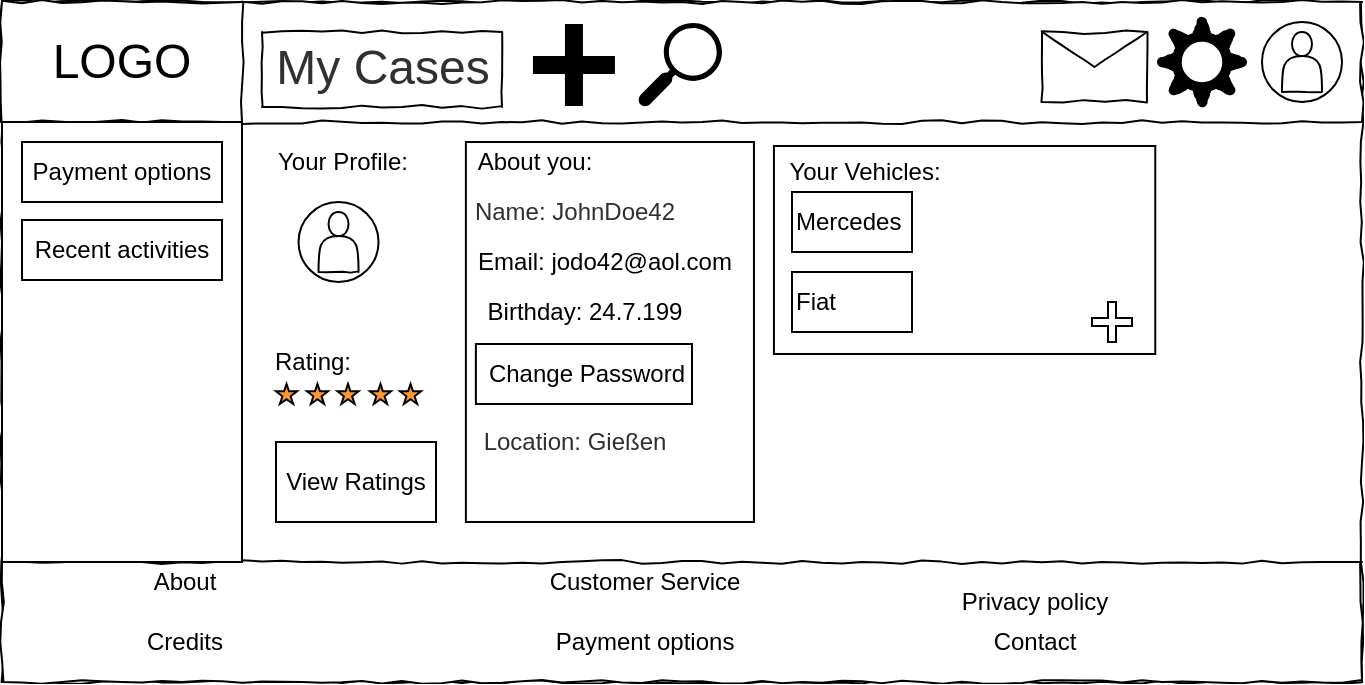 <mxfile version="15.9.1" type="device" pages="2"><diagram id="HVh5UPqleWFeSM7jhtmG" name="Page-1"><mxGraphModel dx="1038" dy="495" grid="1" gridSize="10" guides="1" tooltips="1" connect="1" arrows="1" fold="1" page="1" pageScale="1" pageWidth="827" pageHeight="1169" math="0" shadow="0"><root><mxCell id="0"/><mxCell id="1" parent="0"/><mxCell id="I1heIzfN9LkXMSvRQ3c--2" value="" style="rounded=0;whiteSpace=wrap;html=1;comic=1;" parent="1" vertex="1"><mxGeometry x="80" y="70" width="680" height="340" as="geometry"/></mxCell><mxCell id="I1heIzfN9LkXMSvRQ3c--3" value="" style="rounded=0;whiteSpace=wrap;html=1;comic=1;" parent="1" vertex="1"><mxGeometry x="80" y="70" width="680" height="60" as="geometry"/></mxCell><mxCell id="I1heIzfN9LkXMSvRQ3c--4" value="&lt;font style=&quot;font-size: 24px&quot;&gt;LOGO&lt;/font&gt;" style="rounded=0;whiteSpace=wrap;html=1;comic=1;" parent="1" vertex="1"><mxGeometry x="80" y="70" width="120" height="60" as="geometry"/></mxCell><mxCell id="I1heIzfN9LkXMSvRQ3c--5" value="" style="ellipse;whiteSpace=wrap;html=1;aspect=fixed;comic=1;fontSize=24;" parent="1" vertex="1"><mxGeometry x="710" y="80" width="40" height="40" as="geometry"/></mxCell><mxCell id="I1heIzfN9LkXMSvRQ3c--6" value="" style="shape=actor;whiteSpace=wrap;html=1;comic=1;fontSize=24;fontColor=#FFFFFF;" parent="1" vertex="1"><mxGeometry x="720" y="85" width="20" height="30" as="geometry"/></mxCell><mxCell id="I1heIzfN9LkXMSvRQ3c--7" value="" style="shape=message;html=1;whiteSpace=wrap;html=1;outlineConnect=0;comic=1;fontSize=24;fontColor=#FFFFFF;" parent="1" vertex="1"><mxGeometry x="600" y="85" width="52.49" height="35" as="geometry"/></mxCell><mxCell id="I1heIzfN9LkXMSvRQ3c--8" value="" style="verticalLabelPosition=bottom;verticalAlign=top;html=1;shape=mxgraph.basic.sun;comic=1;fontSize=24;fontColor=#FFFFFF;strokeWidth=5;" parent="1" vertex="1"><mxGeometry x="660" y="80" width="40" height="40" as="geometry"/></mxCell><mxCell id="I1heIzfN9LkXMSvRQ3c--11" value="" style="rounded=0;whiteSpace=wrap;html=1;comic=1;fontSize=12;" parent="1" vertex="1"><mxGeometry x="80" y="350" width="680" height="60" as="geometry"/></mxCell><mxCell id="I1heIzfN9LkXMSvRQ3c--12" value="About" style="text;html=1;resizable=0;autosize=1;align=center;verticalAlign=middle;points=[];fillColor=none;strokeColor=none;rounded=0;comic=1;fontSize=12;" parent="1" vertex="1"><mxGeometry x="145.97" y="350" width="50" height="20" as="geometry"/></mxCell><mxCell id="I1heIzfN9LkXMSvRQ3c--13" value="Credits" style="text;html=1;resizable=0;autosize=1;align=center;verticalAlign=middle;points=[];fillColor=none;strokeColor=none;rounded=0;comic=1;fontSize=12;" parent="1" vertex="1"><mxGeometry x="145.97" y="380" width="50" height="20" as="geometry"/></mxCell><mxCell id="I1heIzfN9LkXMSvRQ3c--14" value="Customer Service" style="text;html=1;resizable=0;autosize=1;align=center;verticalAlign=middle;points=[];fillColor=none;strokeColor=none;rounded=0;comic=1;fontSize=12;" parent="1" vertex="1"><mxGeometry x="345.97" y="350" width="110" height="20" as="geometry"/></mxCell><mxCell id="I1heIzfN9LkXMSvRQ3c--15" value="Payment options" style="text;html=1;resizable=0;autosize=1;align=center;verticalAlign=middle;points=[];fillColor=none;strokeColor=none;rounded=0;comic=1;fontSize=12;" parent="1" vertex="1"><mxGeometry x="350.97" y="380" width="100" height="20" as="geometry"/></mxCell><mxCell id="I1heIzfN9LkXMSvRQ3c--16" value="Privacy policy" style="text;html=1;resizable=0;autosize=1;align=center;verticalAlign=middle;points=[];fillColor=none;strokeColor=none;rounded=0;comic=1;fontSize=12;" parent="1" vertex="1"><mxGeometry x="550.97" y="360" width="90" height="20" as="geometry"/></mxCell><mxCell id="I1heIzfN9LkXMSvRQ3c--17" value="Contact" style="text;html=1;resizable=0;autosize=1;align=center;verticalAlign=middle;points=[];fillColor=none;strokeColor=none;rounded=0;comic=1;fontSize=12;" parent="1" vertex="1"><mxGeometry x="565.97" y="380" width="60" height="20" as="geometry"/></mxCell><mxCell id="I1heIzfN9LkXMSvRQ3c--18" value="" style="rounded=0;whiteSpace=wrap;html=1;labelBackgroundColor=none;comic=1;fontSize=24;fontColor=#303030;strokeWidth=1;" parent="1" vertex="1"><mxGeometry x="210" y="85" width="120" height="37.5" as="geometry"/></mxCell><mxCell id="I1heIzfN9LkXMSvRQ3c--19" value="&lt;font style=&quot;font-size: 24px&quot;&gt;My Cases&lt;/font&gt;" style="text;html=1;resizable=0;autosize=1;align=center;verticalAlign=middle;points=[];fillColor=none;strokeColor=none;rounded=0;labelBackgroundColor=none;comic=1;fontSize=12;fontColor=#303030;" parent="1" vertex="1"><mxGeometry x="210" y="92.5" width="120" height="20" as="geometry"/></mxCell><mxCell id="I1heIzfN9LkXMSvRQ3c--20" value="" style="ellipse;whiteSpace=wrap;html=1;aspect=fixed;comic=1;fontSize=24;" parent="1" vertex="1"><mxGeometry x="228.27" y="170" width="40" height="40" as="geometry"/></mxCell><mxCell id="I1heIzfN9LkXMSvRQ3c--21" value="" style="shape=actor;whiteSpace=wrap;html=1;comic=1;fontSize=24;fontColor=#FFFFFF;" parent="1" vertex="1"><mxGeometry x="238.27" y="175" width="20" height="30" as="geometry"/></mxCell><mxCell id="I1heIzfN9LkXMSvRQ3c--24" value="&lt;div align=&quot;left&quot;&gt;&lt;br&gt;&lt;/div&gt;&lt;div align=&quot;left&quot;&gt;&lt;br&gt;&lt;/div&gt;&lt;div align=&quot;left&quot;&gt;&lt;br&gt;&lt;/div&gt;" style="rounded=0;whiteSpace=wrap;html=1;align=left;" parent="1" vertex="1"><mxGeometry x="465.97" y="142" width="190.67" height="104" as="geometry"/></mxCell><mxCell id="I1heIzfN9LkXMSvRQ3c--29" value="Rating:" style="text;html=1;resizable=0;autosize=1;align=center;verticalAlign=middle;points=[];fillColor=none;strokeColor=none;rounded=0;" parent="1" vertex="1"><mxGeometry x="210" y="240" width="50" height="20" as="geometry"/></mxCell><mxCell id="I1heIzfN9LkXMSvRQ3c--30" value="" style="verticalLabelPosition=bottom;verticalAlign=top;html=1;shape=mxgraph.basic.star;fillColor=#FF9933;strokeColor=#000000;" parent="1" vertex="1"><mxGeometry x="217" y="261" width="10.53" height="10" as="geometry"/></mxCell><mxCell id="I1heIzfN9LkXMSvRQ3c--31" value="" style="verticalLabelPosition=bottom;verticalAlign=top;html=1;shape=mxgraph.basic.star;fillColor=#FF9933;" parent="1" vertex="1"><mxGeometry x="279" y="261" width="10.53" height="10" as="geometry"/></mxCell><mxCell id="I1heIzfN9LkXMSvRQ3c--32" value="" style="verticalLabelPosition=bottom;verticalAlign=top;html=1;shape=mxgraph.basic.star;fillColor=#FF9933;strokeColor=#000000;" parent="1" vertex="1"><mxGeometry x="232.47" y="261" width="10.53" height="10" as="geometry"/></mxCell><mxCell id="I1heIzfN9LkXMSvRQ3c--33" value="" style="verticalLabelPosition=bottom;verticalAlign=top;html=1;shape=mxgraph.basic.star;fillColor=#FF9933;strokeColor=#000000;" parent="1" vertex="1"><mxGeometry x="247.74" y="261" width="10.53" height="10" as="geometry"/></mxCell><mxCell id="I1heIzfN9LkXMSvRQ3c--34" value="" style="verticalLabelPosition=bottom;verticalAlign=top;html=1;shape=mxgraph.basic.star;fillColor=#FF9933;strokeColor=#000000;" parent="1" vertex="1"><mxGeometry x="263.97" y="261" width="10.53" height="10" as="geometry"/></mxCell><mxCell id="I1heIzfN9LkXMSvRQ3c--36" value="Your Profile:" style="text;html=1;resizable=0;autosize=1;align=center;verticalAlign=middle;points=[];fillColor=none;strokeColor=none;rounded=0;" parent="1" vertex="1"><mxGeometry x="210" y="140" width="80" height="20" as="geometry"/></mxCell><mxCell id="I1heIzfN9LkXMSvRQ3c--37" value="View Ratings" style="rounded=0;whiteSpace=wrap;html=1;fillColor=#FFFFFF;" parent="1" vertex="1"><mxGeometry x="217" y="290" width="80" height="40" as="geometry"/></mxCell><mxCell id="I1heIzfN9LkXMSvRQ3c--39" value="" style="rounded=0;whiteSpace=wrap;html=1;fillColor=#FFFFFF;" parent="1" vertex="1"><mxGeometry x="311.94" y="140" width="144.03" height="190" as="geometry"/></mxCell><mxCell id="I1heIzfN9LkXMSvRQ3c--41" value="About you:" style="text;html=1;resizable=0;autosize=1;align=center;verticalAlign=middle;points=[];fillColor=none;strokeColor=none;rounded=0;" parent="1" vertex="1"><mxGeometry x="310.97" y="140" width="70" height="20" as="geometry"/></mxCell><mxCell id="I1heIzfN9LkXMSvRQ3c--10" value="Name: JohnDoe42" style="text;html=1;resizable=0;autosize=1;align=center;verticalAlign=middle;points=[];fillColor=none;strokeColor=none;rounded=0;labelBackgroundColor=none;comic=1;fontSize=12;fontColor=#303030;" parent="1" vertex="1"><mxGeometry x="310.97" y="165" width="110" height="20" as="geometry"/></mxCell><mxCell id="I1heIzfN9LkXMSvRQ3c--38" value="Location: Gießen" style="text;html=1;resizable=0;autosize=1;align=center;verticalAlign=middle;points=[];fillColor=none;strokeColor=none;rounded=0;labelBackgroundColor=none;comic=1;fontSize=12;fontColor=#303030;" parent="1" vertex="1"><mxGeometry x="315.97" y="280" width="100" height="20" as="geometry"/></mxCell><mxCell id="I1heIzfN9LkXMSvRQ3c--42" value="Email: jodo42@aol.com" style="text;html=1;resizable=0;autosize=1;align=center;verticalAlign=middle;points=[];fillColor=none;strokeColor=none;rounded=0;" parent="1" vertex="1"><mxGeometry x="310.97" y="190" width="140" height="20" as="geometry"/></mxCell><mxCell id="I1heIzfN9LkXMSvRQ3c--43" value="Birthday: 24.7.199" style="text;html=1;resizable=0;autosize=1;align=center;verticalAlign=middle;points=[];fillColor=none;strokeColor=none;rounded=0;" parent="1" vertex="1"><mxGeometry x="310.97" y="215" width="120" height="20" as="geometry"/></mxCell><mxCell id="I1heIzfN9LkXMSvRQ3c--45" value="" style="rounded=0;whiteSpace=wrap;html=1;fillColor=#FFFFFF;" parent="1" vertex="1"><mxGeometry x="316.94" y="241" width="108.06" height="30" as="geometry"/></mxCell><mxCell id="I1heIzfN9LkXMSvRQ3c--46" value="Change Password" style="text;html=1;resizable=0;autosize=1;align=center;verticalAlign=middle;points=[];fillColor=none;strokeColor=none;rounded=0;" parent="1" vertex="1"><mxGeometry x="316.94" y="246" width="110" height="20" as="geometry"/></mxCell><mxCell id="I1heIzfN9LkXMSvRQ3c--51" value="Your Vehicles:" style="text;html=1;resizable=0;autosize=1;align=center;verticalAlign=middle;points=[];fillColor=none;strokeColor=none;rounded=0;" parent="1" vertex="1"><mxGeometry x="465.97" y="145" width="90" height="20" as="geometry"/></mxCell><mxCell id="I1heIzfN9LkXMSvRQ3c--52" value="Mercedes" style="rounded=0;whiteSpace=wrap;html=1;fillColor=#FFFFFF;align=left;" parent="1" vertex="1"><mxGeometry x="475" y="165" width="60" height="30" as="geometry"/></mxCell><mxCell id="I1heIzfN9LkXMSvRQ3c--53" value="Fiat" style="rounded=0;whiteSpace=wrap;html=1;fillColor=#FFFFFF;align=left;" parent="1" vertex="1"><mxGeometry x="475" y="205" width="60" height="30" as="geometry"/></mxCell><mxCell id="I1heIzfN9LkXMSvRQ3c--56" value="" style="shape=cross;whiteSpace=wrap;html=1;strokeWidth=1;fillColor=#FFFFFF;" parent="1" vertex="1"><mxGeometry x="625" y="220" width="20" height="20" as="geometry"/></mxCell><mxCell id="I1heIzfN9LkXMSvRQ3c--59" value="" style="rounded=0;whiteSpace=wrap;html=1;strokeWidth=1;fillColor=#FFFFFF;" parent="1" vertex="1"><mxGeometry x="80" y="130" width="120" height="220" as="geometry"/></mxCell><mxCell id="I1heIzfN9LkXMSvRQ3c--47" value="Payment options" style="rounded=0;whiteSpace=wrap;html=1;fillColor=#FFFFFF;" parent="1" vertex="1"><mxGeometry x="90" y="140" width="100" height="30" as="geometry"/></mxCell><mxCell id="I1heIzfN9LkXMSvRQ3c--48" value="Recent activities" style="rounded=0;whiteSpace=wrap;html=1;fillColor=#FFFFFF;" parent="1" vertex="1"><mxGeometry x="90" y="179" width="100" height="30" as="geometry"/></mxCell><mxCell id="QVUMBKBqsnXRL7ODoNNF-1" value="" style="shape=cross;whiteSpace=wrap;html=1;fillColor=#000000;" vertex="1" parent="1"><mxGeometry x="345.97" y="81.5" width="40" height="40" as="geometry"/></mxCell><mxCell id="QVUMBKBqsnXRL7ODoNNF-2" value="" style="sketch=0;pointerEvents=1;shadow=0;dashed=0;html=1;strokeColor=none;fillColor=#000000;labelPosition=center;verticalLabelPosition=bottom;verticalAlign=top;outlineConnect=0;align=center;shape=mxgraph.office.concepts.search;portConstraintRotation=0;comic=0;" vertex="1" parent="1"><mxGeometry x="398" y="80.5" width="42" height="42" as="geometry"/></mxCell><mxCell id="QVUMBKBqsnXRL7ODoNNF-3" value="" style="shape=image;html=1;verticalAlign=top;verticalLabelPosition=bottom;labelBackgroundColor=#ffffff;imageAspect=0;aspect=fixed;image=https://cdn4.iconfinder.com/data/icons/essential-app-2/16/notification-bell-ring-alarm-128.png;comic=0;fillColor=#000000;" vertex="1" parent="1"><mxGeometry x="550.97" y="82.5" width="40" height="40" as="geometry"/></mxCell></root></mxGraphModel></diagram><diagram id="g24AmODB8HELgf3-2ZaI" name="Page-2"><mxGraphModel dx="1038" dy="495" grid="1" gridSize="10" guides="1" tooltips="1" connect="1" arrows="1" fold="1" page="1" pageScale="1" pageWidth="827" pageHeight="1169" math="0" shadow="0"><root><mxCell id="eGvfsMHhbXv-zjDhbCuz-0"/><mxCell id="eGvfsMHhbXv-zjDhbCuz-1" parent="eGvfsMHhbXv-zjDhbCuz-0"/></root></mxGraphModel></diagram></mxfile>